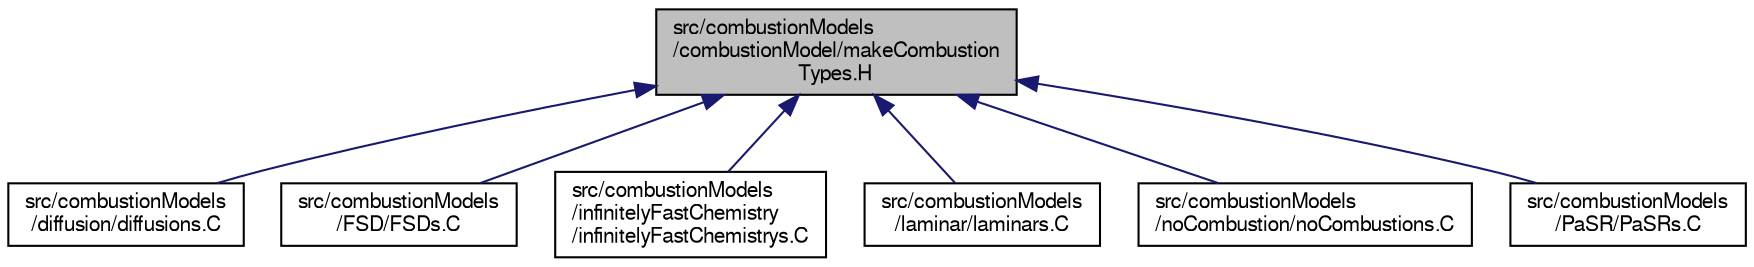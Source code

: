 digraph "src/combustionModels/combustionModel/makeCombustionTypes.H"
{
  bgcolor="transparent";
  edge [fontname="FreeSans",fontsize="10",labelfontname="FreeSans",labelfontsize="10"];
  node [fontname="FreeSans",fontsize="10",shape=record];
  Node2 [label="src/combustionModels\l/combustionModel/makeCombustion\lTypes.H",height=0.2,width=0.4,color="black", fillcolor="grey75", style="filled", fontcolor="black"];
  Node2 -> Node3 [dir="back",color="midnightblue",fontsize="10",style="solid",fontname="FreeSans"];
  Node3 [label="src/combustionModels\l/diffusion/diffusions.C",height=0.2,width=0.4,color="black",URL="$a00020.html"];
  Node2 -> Node4 [dir="back",color="midnightblue",fontsize="10",style="solid",fontname="FreeSans"];
  Node4 [label="src/combustionModels\l/FSD/FSDs.C",height=0.2,width=0.4,color="black",URL="$a00029.html"];
  Node2 -> Node5 [dir="back",color="midnightblue",fontsize="10",style="solid",fontname="FreeSans"];
  Node5 [label="src/combustionModels\l/infinitelyFastChemistry\l/infinitelyFastChemistrys.C",height=0.2,width=0.4,color="black",URL="$a00059.html"];
  Node2 -> Node6 [dir="back",color="midnightblue",fontsize="10",style="solid",fontname="FreeSans"];
  Node6 [label="src/combustionModels\l/laminar/laminars.C",height=0.2,width=0.4,color="black",URL="$a00068.html"];
  Node2 -> Node7 [dir="back",color="midnightblue",fontsize="10",style="solid",fontname="FreeSans"];
  Node7 [label="src/combustionModels\l/noCombustion/noCombustions.C",height=0.2,width=0.4,color="black",URL="$a00077.html"];
  Node2 -> Node8 [dir="back",color="midnightblue",fontsize="10",style="solid",fontname="FreeSans"];
  Node8 [label="src/combustionModels\l/PaSR/PaSRs.C",height=0.2,width=0.4,color="black",URL="$a00086.html"];
}
